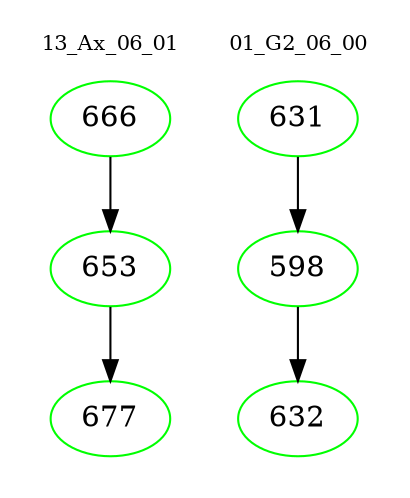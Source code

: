 digraph{
subgraph cluster_0 {
color = white
label = "13_Ax_06_01";
fontsize=10;
T0_666 [label="666", color="green"]
T0_666 -> T0_653 [color="black"]
T0_653 [label="653", color="green"]
T0_653 -> T0_677 [color="black"]
T0_677 [label="677", color="green"]
}
subgraph cluster_1 {
color = white
label = "01_G2_06_00";
fontsize=10;
T1_631 [label="631", color="green"]
T1_631 -> T1_598 [color="black"]
T1_598 [label="598", color="green"]
T1_598 -> T1_632 [color="black"]
T1_632 [label="632", color="green"]
}
}
